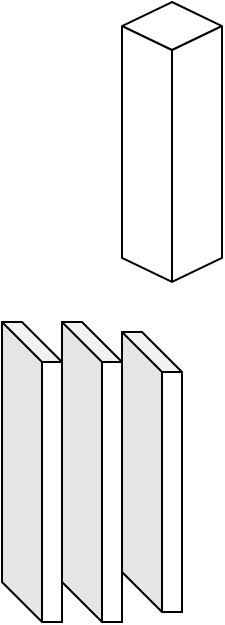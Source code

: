 <mxfile version="14.9.0" type="github">
  <diagram id="IMnE5Evafmuja2-97H4q" name="Page-1">
    <mxGraphModel dx="946" dy="614" grid="1" gridSize="10" guides="1" tooltips="1" connect="1" arrows="1" fold="1" page="1" pageScale="1" pageWidth="827" pageHeight="1169" math="0" shadow="0">
      <root>
        <mxCell id="0" />
        <mxCell id="1" parent="0" />
        <mxCell id="NO-mL47454EN5XiMbL_X-34" value="" style="shape=cube;whiteSpace=wrap;html=1;boundedLbl=1;backgroundOutline=1;darkOpacity=0.05;darkOpacity2=0.1;" vertex="1" parent="1">
          <mxGeometry x="250" y="190" width="30" height="150" as="geometry" />
        </mxCell>
        <mxCell id="NO-mL47454EN5XiMbL_X-35" value="" style="html=1;whiteSpace=wrap;shape=isoCube2;backgroundOutline=1;isoAngle=15;" vertex="1" parent="1">
          <mxGeometry x="310" y="30" width="50" height="140" as="geometry" />
        </mxCell>
        <mxCell id="NO-mL47454EN5XiMbL_X-36" value="" style="shape=cube;whiteSpace=wrap;html=1;boundedLbl=1;backgroundOutline=1;darkOpacity=0.05;darkOpacity2=0.1;" vertex="1" parent="1">
          <mxGeometry x="310" y="195" width="30" height="140" as="geometry" />
        </mxCell>
        <mxCell id="NO-mL47454EN5XiMbL_X-37" value="" style="shape=cube;whiteSpace=wrap;html=1;boundedLbl=1;backgroundOutline=1;darkOpacity=0.05;darkOpacity2=0.1;" vertex="1" parent="1">
          <mxGeometry x="280" y="190" width="30" height="150" as="geometry" />
        </mxCell>
      </root>
    </mxGraphModel>
  </diagram>
</mxfile>
